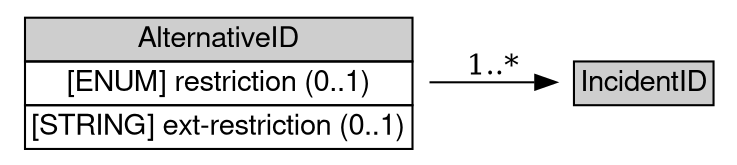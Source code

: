 digraph AlternativeID {
	graph [bb="0,0,342,71",
		rankdir=LR
	];
	node [label="\N"];
	AlternativeID	 [height=0.98611,
		label=<<table BORDER="0" CELLBORDER="1" CELLSPACING="0"> <tr> <td BGCOLOR="#CECECE" HREF="/idmef_parser/IODEFv2/AlternativeID.html" TITLE="The AlternativeID class lists the tracking numbers used by CSIRTs, other than the one generating the document, to refer to the identical activity described in the IODEF document. A tracking number listed as an AlternativeID references the same incident detected by another CSIRT. The tracking numbers of the CSIRT that generated the IODEF document must never be considered an AlternativeID. "><FONT FACE="Nimbus Sans L">AlternativeID</FONT></td> </tr>" %<tr><td  HREF="/idmef_parser/IODEFv2/AlternativeID.html" TITLE="See Section 3.3.1."><FONT FACE="Nimbus Sans L">[ENUM] restriction (0..1)</FONT></td></tr>%<tr><td  HREF="/idmef_parser/IODEFv2/AlternativeID.html" TITLE="A means by which to extend the restriction attribute.  See Section 5.1.1."><FONT FACE="Nimbus Sans L">[STRING] ext-restriction (0..1)</FONT></td></tr>%</table>>,
		pos="100,35.5",
		shape=plaintext,
		width=2.7778];
	IncidentID	 [height=0.5,
		label=<<table BORDER="0" CELLBORDER="1" CELLSPACING="0"> <tr> <td BGCOLOR="#CECECE" HREF="/idmef_parser/IODEFv2/IncidentID.html" TITLE="The IncidentID class represents a tracking number that is unique in the context of the CSIRT. It serves as an identifier for an incident or a document identifier when sharing indicators. This identifier would serve as an index into a CSIRT&#39;s incident handling or knowledge management system. "><FONT FACE="Nimbus Sans L">IncidentID</FONT></td> </tr>" %</table>>,
		pos="300.5,35.5",
		shape=plaintext,
		width=1.1528];
	AlternativeID -> IncidentID	 [label="1..*",
		lp="229.5,43",
		pos="e,258.96,35.5 200.25,35.5 217.11,35.5 233.98,35.5 248.93,35.5"];
}
